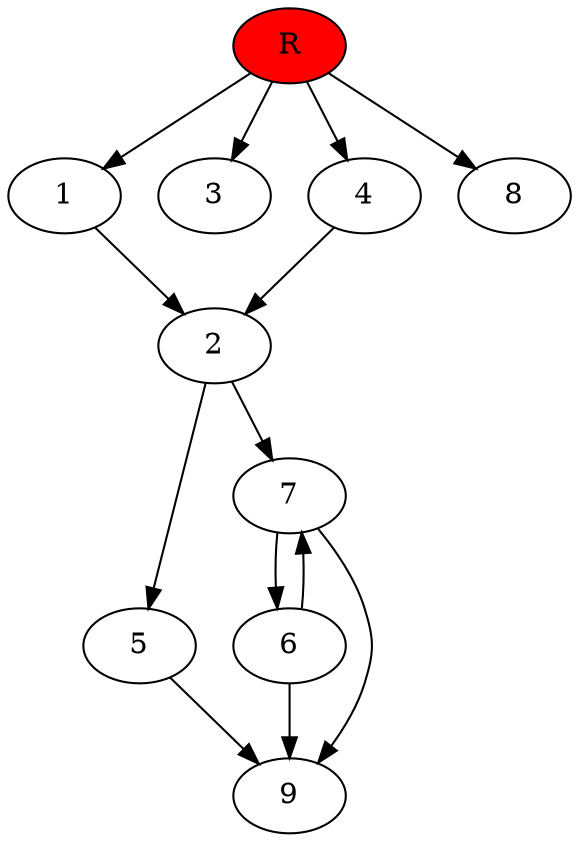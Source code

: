 digraph prb24704 {
	1
	2
	3
	4
	5
	6
	7
	8
	R [fillcolor="#ff0000" style=filled]
	1 -> 2
	2 -> 5
	2 -> 7
	4 -> 2
	5 -> 9
	6 -> 7
	6 -> 9
	7 -> 6
	7 -> 9
	R -> 1
	R -> 3
	R -> 4
	R -> 8
}
